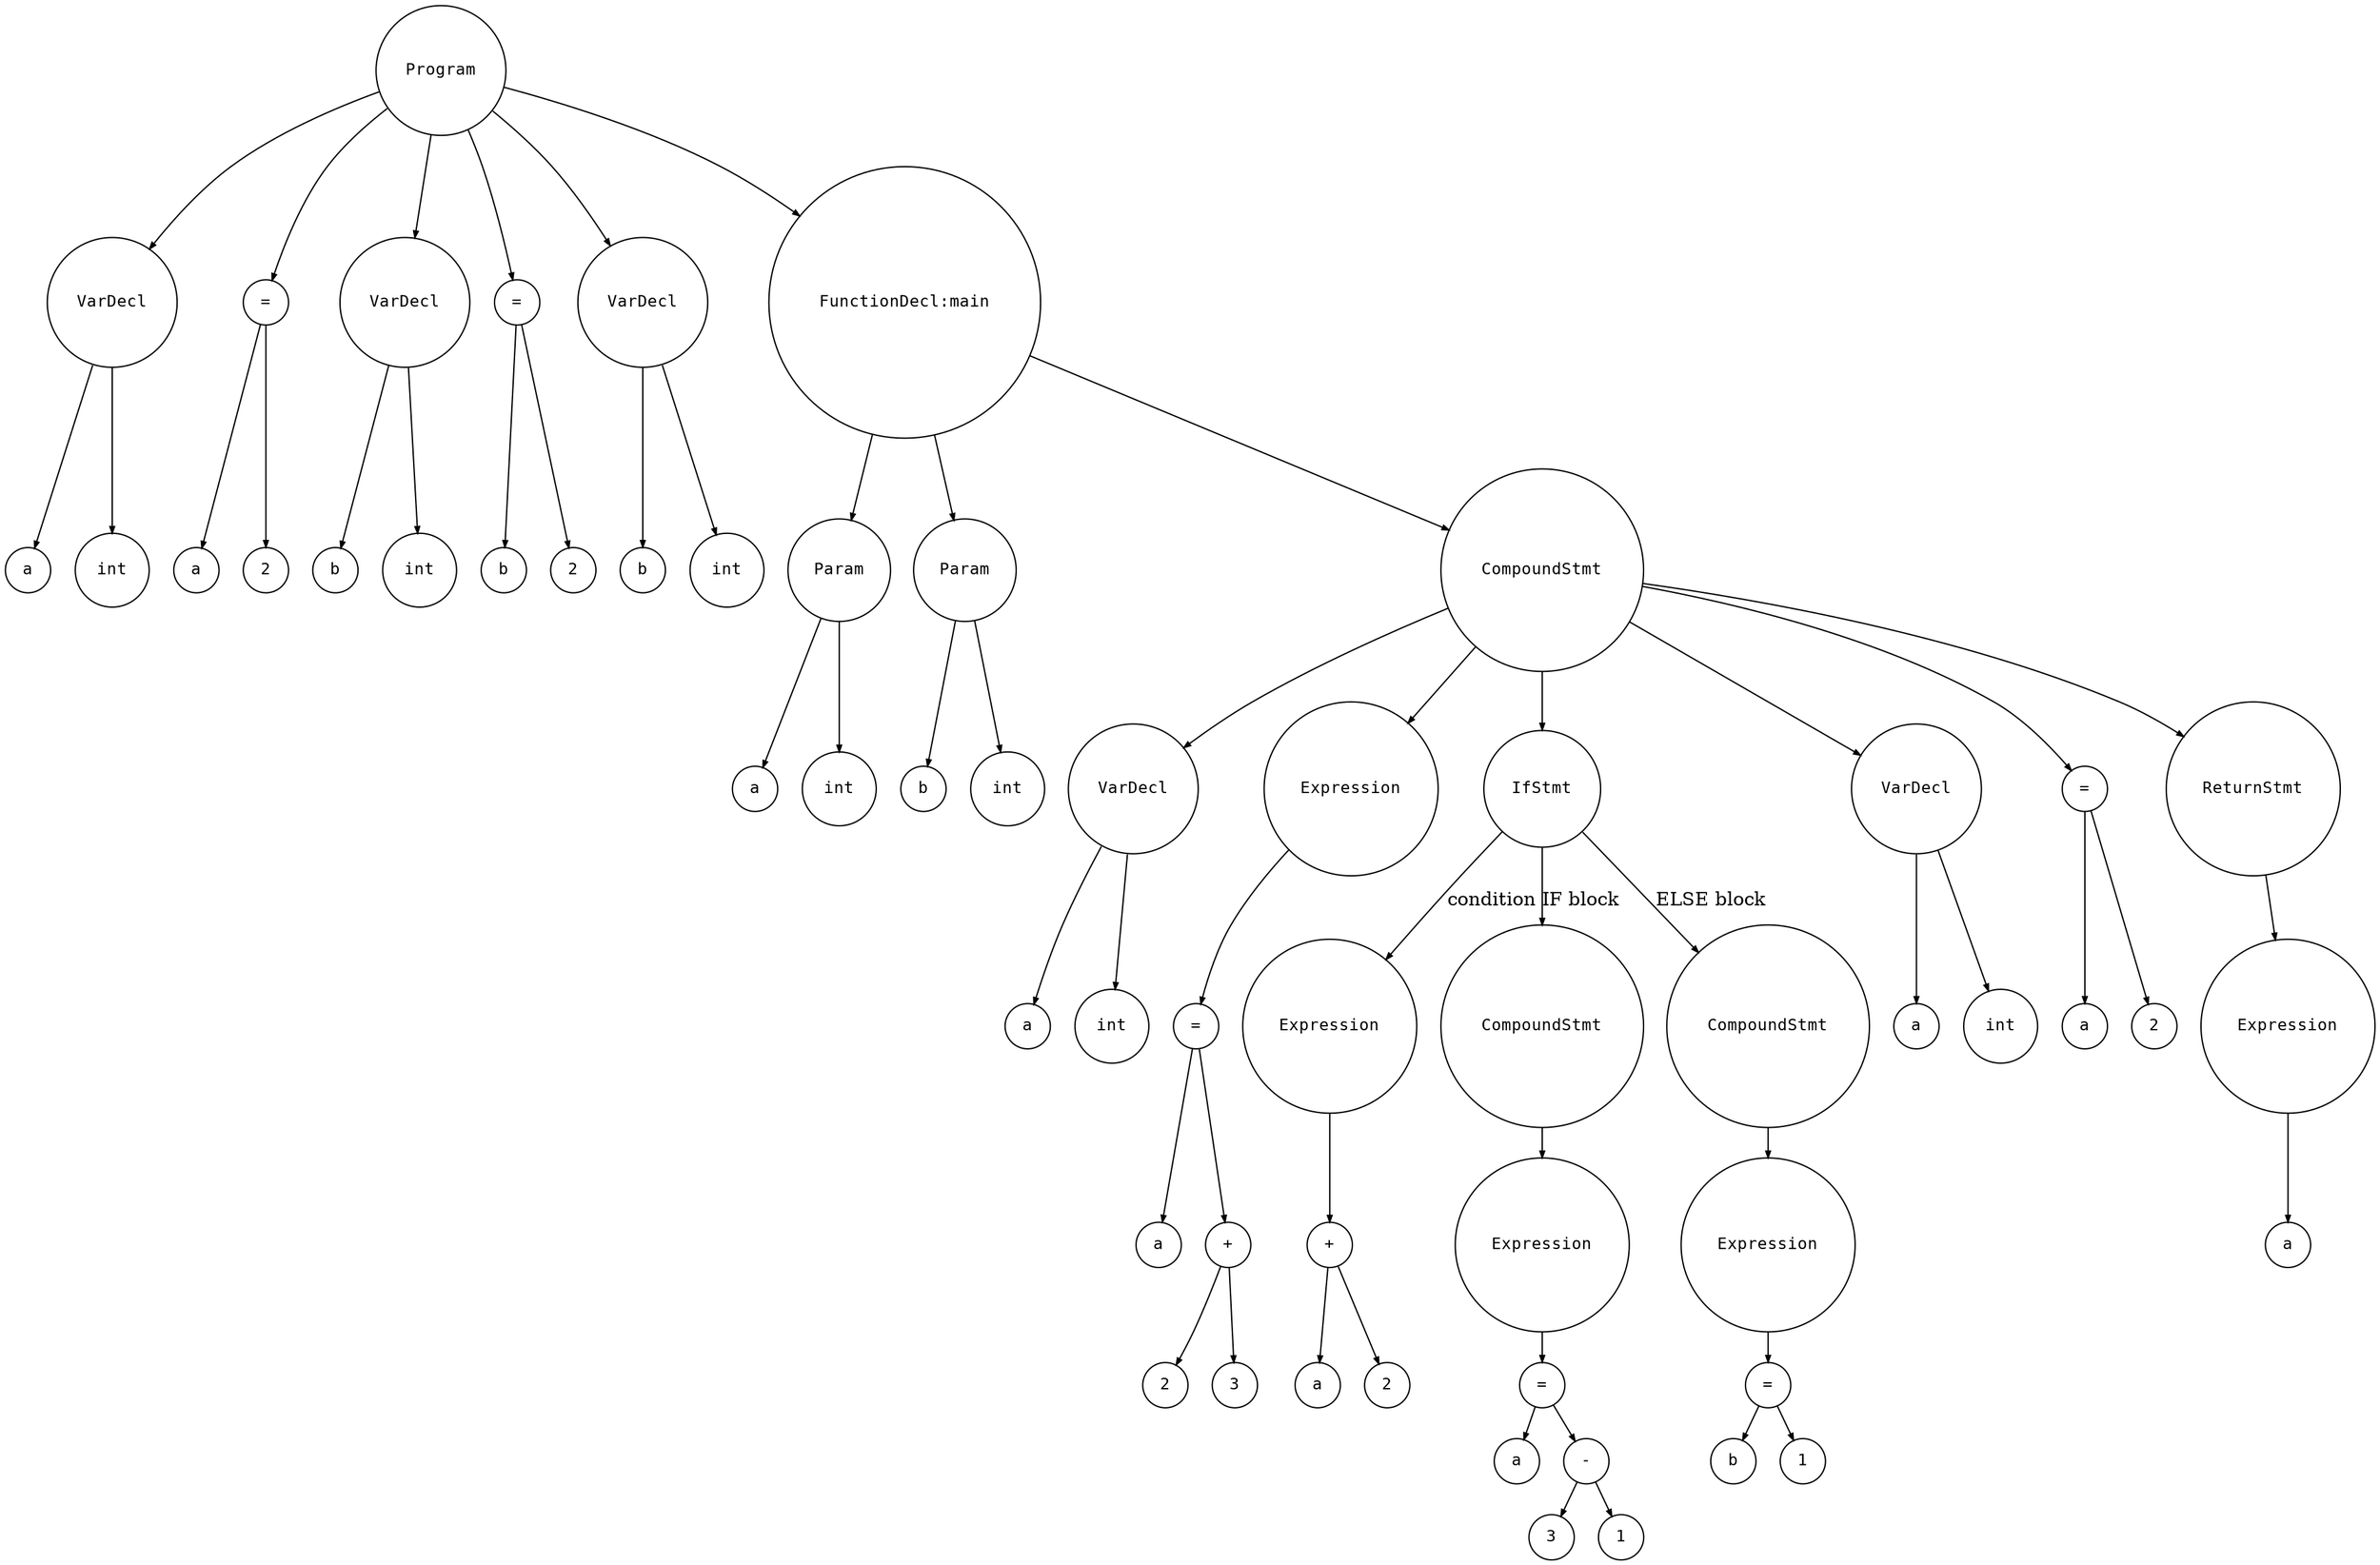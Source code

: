 digraph astgraph {
  node [shape=circle, fontsize=12, fontname="Courier", height=.1];
  ranksep=.3;
  edge [arrowsize=.5]

  node1 [label="Program"]
  node2 [label="VarDecl"]
  node3 [label="a"]
  node2 -> node3
  node4 [label="int"]
  node2 -> node4
  node1 -> node2
  node5 [label="="]
  node6 [label="a"]
  node5 -> node6
  node7 [label="2"]
  node5 -> node7
  node1 -> node5
  node8 [label="VarDecl"]
  node9 [label="b"]
  node8 -> node9
  node10 [label="int"]
  node8 -> node10
  node1 -> node8
  node11 [label="="]
  node12 [label="b"]
  node11 -> node12
  node13 [label="2"]
  node11 -> node13
  node1 -> node11
  node14 [label="VarDecl"]
  node15 [label="b"]
  node14 -> node15
  node16 [label="int"]
  node14 -> node16
  node1 -> node14
  node17 [label="FunctionDecl:main"]
  node18 [label="Param"]
  node19 [label="a"]
  node18 -> node19
  node20 [label="int"]
  node18 -> node20
  node17 -> node18
  node21 [label="Param"]
  node22 [label="b"]
  node21 -> node22
  node23 [label="int"]
  node21 -> node23
  node17 -> node21
  node24 [label="CompoundStmt"]
  node25 [label="VarDecl"]
  node26 [label="a"]
  node25 -> node26
  node27 [label="int"]
  node25 -> node27
  node24 -> node25
  node28 [label="Expression"]
  node29 [label="="]
  node30 [label="a"]
  node29 -> node30
  node31 [label="+"]
  node32 [label="2"]
  node33 [label="3"]
  node31 -> node32
  node31 -> node33
  node29 -> node31
  node28 -> node29
  node24 -> node28
  node34 [label="IfStmt"]
  node35 [label="Expression"]
  node36 [label="+"]
  node37 [label="a"]
  node38 [label="2"]
  node36 -> node37
  node36 -> node38
  node35 -> node36
  node34 -> node35 [label="condition"]
  node39 [label="CompoundStmt"]
  node40 [label="Expression"]
  node41 [label="="]
  node42 [label="a"]
  node41 -> node42
  node43 [label="-"]
  node44 [label="3"]
  node45 [label="1"]
  node43 -> node44
  node43 -> node45
  node41 -> node43
  node40 -> node41
  node39 -> node40
  node34 -> node39 [label="IF block"]
  node46 [label="CompoundStmt"]
  node47 [label="Expression"]
  node48 [label="="]
  node49 [label="b"]
  node48 -> node49
  node50 [label="1"]
  node48 -> node50
  node47 -> node48
  node46 -> node47
  node34 -> node46 [label="ELSE block"]
  node24 -> node34
  node51 [label="VarDecl"]
  node52 [label="a"]
  node51 -> node52
  node53 [label="int"]
  node51 -> node53
  node24 -> node51
  node54 [label="="]
  node55 [label="a"]
  node54 -> node55
  node56 [label="2"]
  node54 -> node56
  node24 -> node54
  node57 [label="ReturnStmt"]
  node58 [label="Expression"]
  node59 [label="a"]
  node58 -> node59
  node57 -> node58
  node24 -> node57
  node17 -> node24
  node1 -> node17
}
